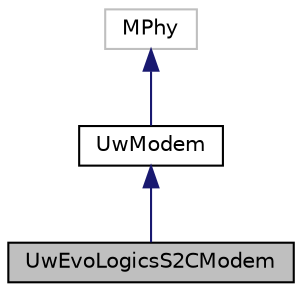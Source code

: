digraph "UwEvoLogicsS2CModem"
{
 // LATEX_PDF_SIZE
  edge [fontname="Helvetica",fontsize="10",labelfontname="Helvetica",labelfontsize="10"];
  node [fontname="Helvetica",fontsize="10",shape=record];
  Node1 [label="UwEvoLogicsS2CModem",height=0.2,width=0.4,color="black", fillcolor="grey75", style="filled", fontcolor="black",tooltip=" "];
  Node2 -> Node1 [dir="back",color="midnightblue",fontsize="10",style="solid",fontname="Helvetica"];
  Node2 [label="UwModem",height=0.2,width=0.4,color="black", fillcolor="white", style="filled",URL="$classUwModem.html",tooltip="Class that implements the interface to DESERT, as used through Tcl scripts."];
  Node3 -> Node2 [dir="back",color="midnightblue",fontsize="10",style="solid",fontname="Helvetica"];
  Node3 [label="MPhy",height=0.2,width=0.4,color="grey75", fillcolor="white", style="filled",tooltip=" "];
}
